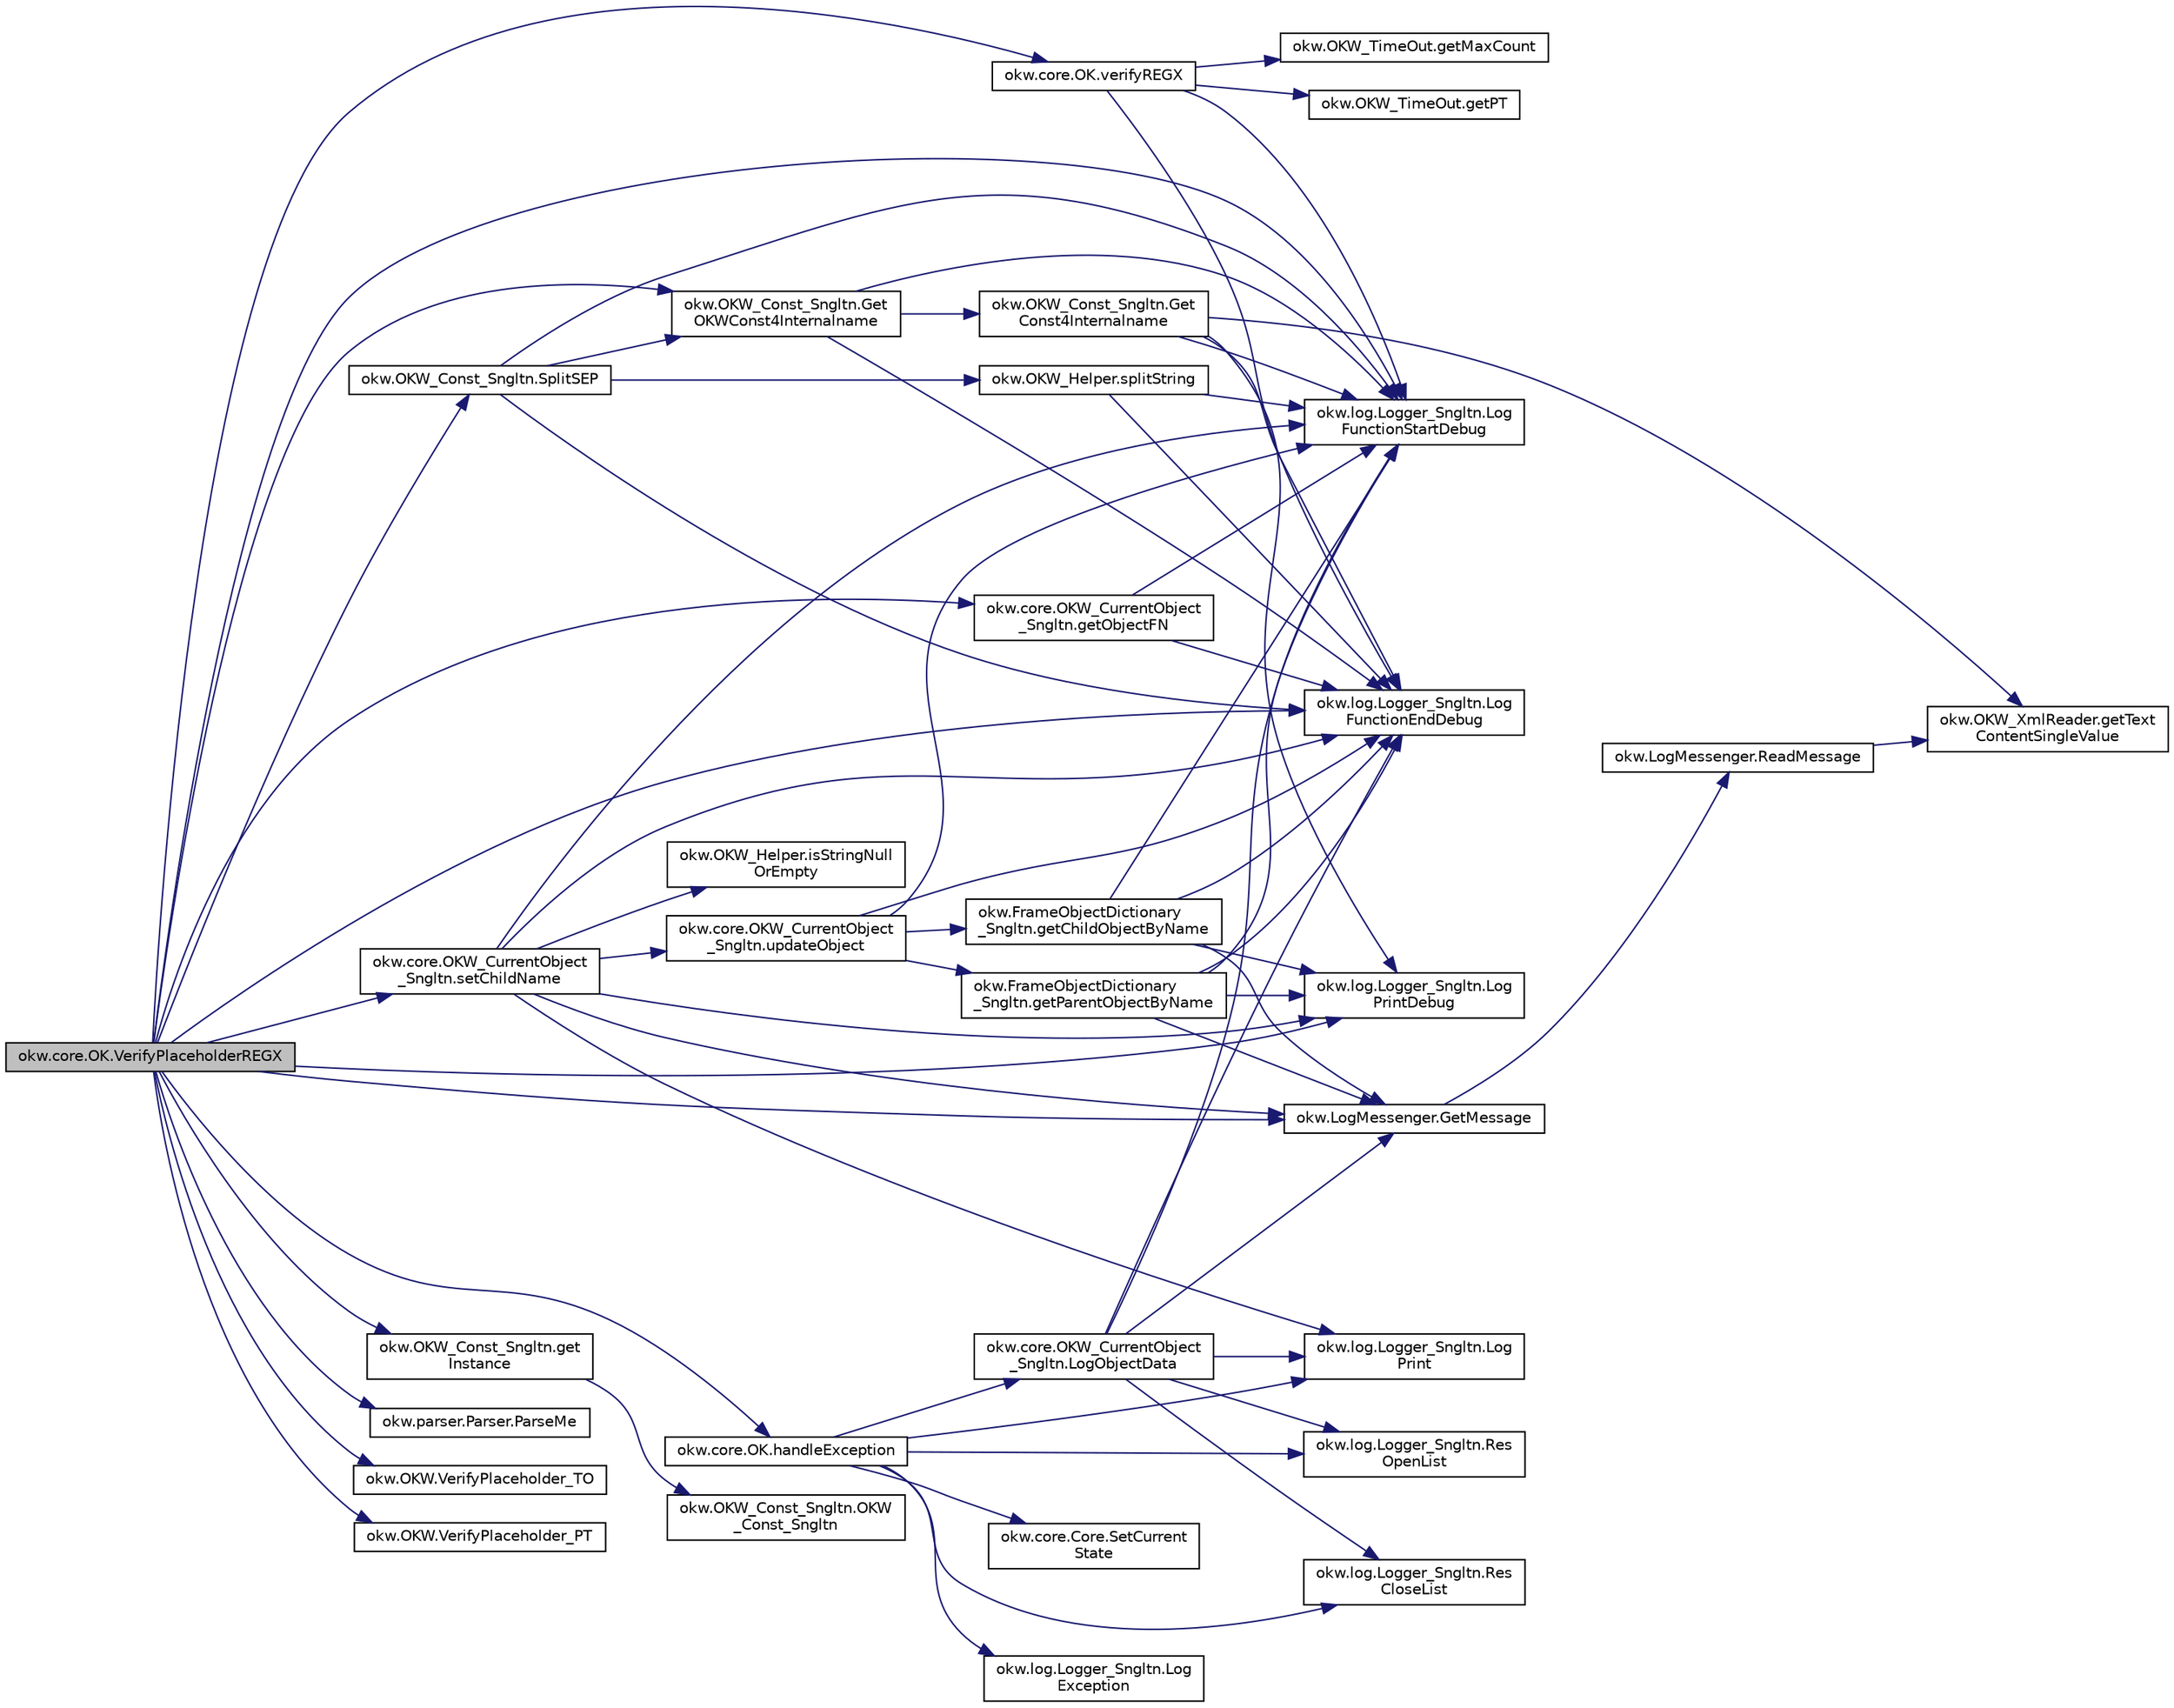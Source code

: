 digraph "okw.core.OK.VerifyPlaceholderREGX"
{
 // INTERACTIVE_SVG=YES
 // LATEX_PDF_SIZE
  edge [fontname="Helvetica",fontsize="10",labelfontname="Helvetica",labelfontsize="10"];
  node [fontname="Helvetica",fontsize="10",shape=record];
  rankdir="LR";
  Node1635 [label="okw.core.OK.VerifyPlaceholderREGX",height=0.2,width=0.4,color="black", fillcolor="grey75", style="filled", fontcolor="black",tooltip="Überprüft den Platzhalter des Objektes."];
  Node1635 -> Node1636 [color="midnightblue",fontsize="10",style="solid",fontname="Helvetica"];
  Node1636 [label="okw.log.Logger_Sngltn.Log\lFunctionStartDebug",height=0.2,width=0.4,color="black", fillcolor="white", style="filled",URL="$classokw_1_1log_1_1_logger___sngltn.html#a2d4c3d22d2a52b92873ee2f3853d9c42",tooltip="LogFunctionStartDebug:"];
  Node1635 -> Node1637 [color="midnightblue",fontsize="10",style="solid",fontname="Helvetica"];
  Node1637 [label="okw.OKW_Const_Sngltn.get\lInstance",height=0.2,width=0.4,color="black", fillcolor="white", style="filled",URL="$classokw_1_1_o_k_w___const___sngltn.html#afdb8f095b58cbd870dbb8eb353e3b0bf",tooltip="Holt die einzige Instanz dieser Klasse."];
  Node1637 -> Node1638 [color="midnightblue",fontsize="10",style="solid",fontname="Helvetica"];
  Node1638 [label="okw.OKW_Const_Sngltn.OKW\l_Const_Sngltn",height=0.2,width=0.4,color="black", fillcolor="white", style="filled",URL="$classokw_1_1_o_k_w___const___sngltn.html#a8404c43fc549df30d37c369c7d6e89ae",tooltip="Privater Konstruktor ohne Parameter im Entwurfsmuster Singelton initialisiert die Klasse OKW_Const."];
  Node1635 -> Node1639 [color="midnightblue",fontsize="10",style="solid",fontname="Helvetica"];
  Node1639 [label="okw.OKW_Const_Sngltn.Get\lOKWConst4Internalname",height=0.2,width=0.4,color="black", fillcolor="white", style="filled",URL="$classokw_1_1_o_k_w___const___sngltn.html#a02c05c79f7ea6e862a81a64ce23941fd",tooltip="Methode ermittelt für Internalname und der aktuell eingestellten Sprache den Wert für OKWConst."];
  Node1639 -> Node1636 [color="midnightblue",fontsize="10",style="solid",fontname="Helvetica"];
  Node1639 -> Node1640 [color="midnightblue",fontsize="10",style="solid",fontname="Helvetica"];
  Node1640 [label="okw.OKW_Const_Sngltn.Get\lConst4Internalname",height=0.2,width=0.4,color="black", fillcolor="white", style="filled",URL="$classokw_1_1_o_k_w___const___sngltn.html#a51cde06bf07e855ba4d69ff36b9a27f7",tooltip="Methode ermittelt für Internalname und der aktuell eingestellten Sprache den Wert für Const."];
  Node1640 -> Node1636 [color="midnightblue",fontsize="10",style="solid",fontname="Helvetica"];
  Node1640 -> Node1641 [color="midnightblue",fontsize="10",style="solid",fontname="Helvetica"];
  Node1641 [label="okw.log.Logger_Sngltn.Log\lPrintDebug",height=0.2,width=0.4,color="black", fillcolor="white", style="filled",URL="$classokw_1_1log_1_1_logger___sngltn.html#a313f97c79ba4662d9daaf7f537dd02f4",tooltip="Loggt eine Nachricht."];
  Node1640 -> Node1642 [color="midnightblue",fontsize="10",style="solid",fontname="Helvetica"];
  Node1642 [label="okw.OKW_XmlReader.getText\lContentSingleValue",height=0.2,width=0.4,color="black", fillcolor="white", style="filled",URL="$classokw_1_1_o_k_w___xml_reader.html#ab920b5335a2e1429c14cc5f8e79f39eb",tooltip="Lies den TextContent eines Tag."];
  Node1640 -> Node1643 [color="midnightblue",fontsize="10",style="solid",fontname="Helvetica"];
  Node1643 [label="okw.log.Logger_Sngltn.Log\lFunctionEndDebug",height=0.2,width=0.4,color="black", fillcolor="white", style="filled",URL="$classokw_1_1log_1_1_logger___sngltn.html#a91b192a4e0381f6d02b791693d0fab84",tooltip="LogFunctionEndDebug:"];
  Node1639 -> Node1643 [color="midnightblue",fontsize="10",style="solid",fontname="Helvetica"];
  Node1635 -> Node1641 [color="midnightblue",fontsize="10",style="solid",fontname="Helvetica"];
  Node1635 -> Node1644 [color="midnightblue",fontsize="10",style="solid",fontname="Helvetica"];
  Node1644 [label="okw.LogMessenger.GetMessage",height=0.2,width=0.4,color="black", fillcolor="white", style="filled",URL="$classokw_1_1_log_messenger.html#af225d1f037d47b3b085175c09d78bdd2",tooltip="Holt die Log-Meldung für MethodeNmae/Textkey ohne weitere Parameter."];
  Node1644 -> Node1645 [color="midnightblue",fontsize="10",style="solid",fontname="Helvetica"];
  Node1645 [label="okw.LogMessenger.ReadMessage",height=0.2,width=0.4,color="black", fillcolor="white", style="filled",URL="$classokw_1_1_log_messenger.html#a530cd6ab82ec82a04206a2e976ec06e3",tooltip="Interne Kernfunktion holt die Log-Meldung mit Platzhaltern aus der XML-Datei."];
  Node1645 -> Node1642 [color="midnightblue",fontsize="10",style="solid",fontname="Helvetica"];
  Node1635 -> Node1646 [color="midnightblue",fontsize="10",style="solid",fontname="Helvetica"];
  Node1646 [label="okw.OKW_Const_Sngltn.SplitSEP",height=0.2,width=0.4,color="black", fillcolor="white", style="filled",URL="$classokw_1_1_o_k_w___const___sngltn.html#a3851ae4f27e2ae512749767b86b3fc13",tooltip="Methode trennt einen String und wandelt diesen in einen ListString um."];
  Node1646 -> Node1636 [color="midnightblue",fontsize="10",style="solid",fontname="Helvetica"];
  Node1646 -> Node1647 [color="midnightblue",fontsize="10",style="solid",fontname="Helvetica"];
  Node1647 [label="okw.OKW_Helper.splitString",height=0.2,width=0.4,color="black", fillcolor="white", style="filled",URL="$classokw_1_1_o_k_w___helper.html#a268ba5b6db697acd241f3ebea12c4194",tooltip="Splittet einen String am angegebenen Separator auf."];
  Node1647 -> Node1636 [color="midnightblue",fontsize="10",style="solid",fontname="Helvetica"];
  Node1647 -> Node1643 [color="midnightblue",fontsize="10",style="solid",fontname="Helvetica"];
  Node1646 -> Node1639 [color="midnightblue",fontsize="10",style="solid",fontname="Helvetica"];
  Node1646 -> Node1643 [color="midnightblue",fontsize="10",style="solid",fontname="Helvetica"];
  Node1635 -> Node1648 [color="midnightblue",fontsize="10",style="solid",fontname="Helvetica"];
  Node1648 [label="okw.parser.Parser.ParseMe",height=0.2,width=0.4,color="black", fillcolor="white", style="filled",URL="$classokw_1_1parser_1_1_parser.html#a46afb901847316c744413ce473ecada3",tooltip="Parst einen _List&lt string&gt, ersetzt die Parser-Schlüsslewörter durch Werte."];
  Node1635 -> Node1649 [color="midnightblue",fontsize="10",style="solid",fontname="Helvetica"];
  Node1649 [label="okw.core.OKW_CurrentObject\l_Sngltn.setChildName",height=0.2,width=0.4,color="black", fillcolor="white", style="filled",URL="$classokw_1_1core_1_1_o_k_w___current_object___sngltn.html#a461fa1ff29f4bc4a9798707ea7b71849",tooltip="Setzt das Kindobjekt."];
  Node1649 -> Node1636 [color="midnightblue",fontsize="10",style="solid",fontname="Helvetica"];
  Node1649 -> Node1641 [color="midnightblue",fontsize="10",style="solid",fontname="Helvetica"];
  Node1649 -> Node1644 [color="midnightblue",fontsize="10",style="solid",fontname="Helvetica"];
  Node1649 -> Node1650 [color="midnightblue",fontsize="10",style="solid",fontname="Helvetica"];
  Node1650 [label="okw.OKW_Helper.isStringNull\lOrEmpty",height=0.2,width=0.4,color="black", fillcolor="white", style="filled",URL="$classokw_1_1_o_k_w___helper.html#a3a7ba0f42b29adf70574830688e72e4a",tooltip="Prüft ob der gegeben String fpsStrin null oder leer (\"\") ist."];
  Node1649 -> Node1651 [color="midnightblue",fontsize="10",style="solid",fontname="Helvetica"];
  Node1651 [label="okw.log.Logger_Sngltn.Log\lPrint",height=0.2,width=0.4,color="black", fillcolor="white", style="filled",URL="$classokw_1_1log_1_1_logger___sngltn.html#a8ebceaddd6cc6963ddb8e08c72ea808c",tooltip="LogPrint Function: Prints the values of expressions to the results file."];
  Node1649 -> Node1652 [color="midnightblue",fontsize="10",style="solid",fontname="Helvetica"];
  Node1652 [label="okw.core.OKW_CurrentObject\l_Sngltn.updateObject",height=0.2,width=0.4,color="black", fillcolor="white", style="filled",URL="$classokw_1_1core_1_1_o_k_w___current_object___sngltn.html#a51204f2563ba8defb737da6653705819",tooltip="Methode aktualisert zwei Werte:"];
  Node1652 -> Node1636 [color="midnightblue",fontsize="10",style="solid",fontname="Helvetica"];
  Node1652 -> Node1653 [color="midnightblue",fontsize="10",style="solid",fontname="Helvetica"];
  Node1653 [label="okw.FrameObjectDictionary\l_Sngltn.getParentObjectByName",height=0.2,width=0.4,color="black", fillcolor="white", style="filled",URL="$classokw_1_1_frame_object_dictionary___sngltn.html#aeec07d71cbebe71ec3ec4d27e86d6c5c",tooltip="Die Methode liefert das Frame-Object des gegebenen FN eines Fensterobjektes zurück."];
  Node1653 -> Node1636 [color="midnightblue",fontsize="10",style="solid",fontname="Helvetica"];
  Node1653 -> Node1641 [color="midnightblue",fontsize="10",style="solid",fontname="Helvetica"];
  Node1653 -> Node1644 [color="midnightblue",fontsize="10",style="solid",fontname="Helvetica"];
  Node1653 -> Node1643 [color="midnightblue",fontsize="10",style="solid",fontname="Helvetica"];
  Node1652 -> Node1654 [color="midnightblue",fontsize="10",style="solid",fontname="Helvetica"];
  Node1654 [label="okw.FrameObjectDictionary\l_Sngltn.getChildObjectByName",height=0.2,width=0.4,color="black", fillcolor="white", style="filled",URL="$classokw_1_1_frame_object_dictionary___sngltn.html#a0a71734828093357dfc88b5fa242e361",tooltip="Die Methode liefert das Objekt des gegebenen Kindobjekttests zurück."];
  Node1654 -> Node1636 [color="midnightblue",fontsize="10",style="solid",fontname="Helvetica"];
  Node1654 -> Node1641 [color="midnightblue",fontsize="10",style="solid",fontname="Helvetica"];
  Node1654 -> Node1644 [color="midnightblue",fontsize="10",style="solid",fontname="Helvetica"];
  Node1654 -> Node1643 [color="midnightblue",fontsize="10",style="solid",fontname="Helvetica"];
  Node1652 -> Node1643 [color="midnightblue",fontsize="10",style="solid",fontname="Helvetica"];
  Node1649 -> Node1643 [color="midnightblue",fontsize="10",style="solid",fontname="Helvetica"];
  Node1635 -> Node1655 [color="midnightblue",fontsize="10",style="solid",fontname="Helvetica"];
  Node1655 [label="okw.core.OKW_CurrentObject\l_Sngltn.getObjectFN",height=0.2,width=0.4,color="black", fillcolor="white", style="filled",URL="$classokw_1_1core_1_1_o_k_w___current_object___sngltn.html#a8a957bc040b9487a21adb41a52c56fd4",tooltip="Ermittelt den ObjektNamen des aktuellen Objektes."];
  Node1655 -> Node1636 [color="midnightblue",fontsize="10",style="solid",fontname="Helvetica"];
  Node1655 -> Node1643 [color="midnightblue",fontsize="10",style="solid",fontname="Helvetica"];
  Node1635 -> Node1656 [color="midnightblue",fontsize="10",style="solid",fontname="Helvetica"];
  Node1656 [label="okw.OKW.VerifyPlaceholder_TO",height=0.2,width=0.4,color="black", fillcolor="white", style="filled",URL="$interfaceokw_1_1_o_k_w.html#a8147b1ef8a75f2d220459cca6bd12420",tooltip="TimeOut in Sekunden [s] für das Schlüsselwort VerifyPlaceholder."];
  Node1635 -> Node1657 [color="midnightblue",fontsize="10",style="solid",fontname="Helvetica"];
  Node1657 [label="okw.OKW.VerifyPlaceholder_PT",height=0.2,width=0.4,color="black", fillcolor="white", style="filled",URL="$interfaceokw_1_1_o_k_w.html#a0bb0f6a539298d6d6e7a9f8960b93e8b",tooltip="Polling Time in [ms] für das Schlüsselwort VerifyPlaceholder."];
  Node1635 -> Node1658 [color="midnightblue",fontsize="10",style="solid",fontname="Helvetica"];
  Node1658 [label="okw.core.OK.verifyREGX",height=0.2,width=0.4,color="black", fillcolor="white", style="filled",URL="$classokw_1_1core_1_1_o_k.html#a9920f558ea5d2ea252daf5199864c28f",tooltip=" "];
  Node1658 -> Node1636 [color="midnightblue",fontsize="10",style="solid",fontname="Helvetica"];
  Node1658 -> Node1659 [color="midnightblue",fontsize="10",style="solid",fontname="Helvetica"];
  Node1659 [label="okw.OKW_TimeOut.getMaxCount",height=0.2,width=0.4,color="black", fillcolor="white", style="filled",URL="$classokw_1_1_o_k_w___time_out.html#adf7b9cc33db065c1f284bb5db2227b51",tooltip="Anzahl der berechnetten Zyklen."];
  Node1658 -> Node1660 [color="midnightblue",fontsize="10",style="solid",fontname="Helvetica"];
  Node1660 [label="okw.OKW_TimeOut.getPT",height=0.2,width=0.4,color="black", fillcolor="white", style="filled",URL="$classokw_1_1_o_k_w___time_out.html#ab7142e5e6adc82f308a70177c71ced2c",tooltip="Wartezeit zwischen zwei Pollings in [ms]."];
  Node1658 -> Node1643 [color="midnightblue",fontsize="10",style="solid",fontname="Helvetica"];
  Node1635 -> Node1661 [color="midnightblue",fontsize="10",style="solid",fontname="Helvetica"];
  Node1661 [label="okw.core.OK.handleException",height=0.2,width=0.4,color="black", fillcolor="white", style="filled",URL="$classokw_1_1core_1_1_o_k.html#a5a6db6a457bcb71c893f5d4eb615b2b7",tooltip="Zentrale Exception-Behandlung."];
  Node1661 -> Node1651 [color="midnightblue",fontsize="10",style="solid",fontname="Helvetica"];
  Node1661 -> Node1662 [color="midnightblue",fontsize="10",style="solid",fontname="Helvetica"];
  Node1662 [label="okw.log.Logger_Sngltn.Log\lException",height=0.2,width=0.4,color="black", fillcolor="white", style="filled",URL="$classokw_1_1log_1_1_logger___sngltn.html#aa29d396a2b9df1ac57079d777c548181",tooltip="LogException Function: Logs a Script Exception to the results file."];
  Node1661 -> Node1663 [color="midnightblue",fontsize="10",style="solid",fontname="Helvetica"];
  Node1663 [label="okw.log.Logger_Sngltn.Res\lOpenList",height=0.2,width=0.4,color="black", fillcolor="white", style="filled",URL="$classokw_1_1log_1_1_logger___sngltn.html#ab4fc711bb4c754f251372ff3b14ab9c9",tooltip="Creates a new hierarchical level in the results file."];
  Node1661 -> Node1664 [color="midnightblue",fontsize="10",style="solid",fontname="Helvetica"];
  Node1664 [label="okw.log.Logger_Sngltn.Res\lCloseList",height=0.2,width=0.4,color="black", fillcolor="white", style="filled",URL="$classokw_1_1log_1_1_logger___sngltn.html#a9b54104f7e0b4c0a473877b19dfaed56",tooltip="Closes a hierarchical level in the results file that was opened with ResOpenList."];
  Node1661 -> Node1665 [color="midnightblue",fontsize="10",style="solid",fontname="Helvetica"];
  Node1665 [label="okw.core.OKW_CurrentObject\l_Sngltn.LogObjectData",height=0.2,width=0.4,color="black", fillcolor="white", style="filled",URL="$classokw_1_1core_1_1_o_k_w___current_object___sngltn.html#a01b48f2c86a2f91909143ee9063dfd86",tooltip="Methode gibt alle wichtigen Informationen zum aktuellen Objekt aus."];
  Node1665 -> Node1636 [color="midnightblue",fontsize="10",style="solid",fontname="Helvetica"];
  Node1665 -> Node1663 [color="midnightblue",fontsize="10",style="solid",fontname="Helvetica"];
  Node1665 -> Node1651 [color="midnightblue",fontsize="10",style="solid",fontname="Helvetica"];
  Node1665 -> Node1644 [color="midnightblue",fontsize="10",style="solid",fontname="Helvetica"];
  Node1665 -> Node1664 [color="midnightblue",fontsize="10",style="solid",fontname="Helvetica"];
  Node1665 -> Node1643 [color="midnightblue",fontsize="10",style="solid",fontname="Helvetica"];
  Node1661 -> Node1666 [color="midnightblue",fontsize="10",style="solid",fontname="Helvetica"];
  Node1666 [label="okw.core.Core.SetCurrent\lState",height=0.2,width=0.4,color="black", fillcolor="white", style="filled",URL="$classokw_1_1core_1_1_core.html#aafe6e3d88e810dabf350b37058d4af97",tooltip="Setter zum Setzen des aktuellen Zustandes."];
  Node1635 -> Node1643 [color="midnightblue",fontsize="10",style="solid",fontname="Helvetica"];
}
